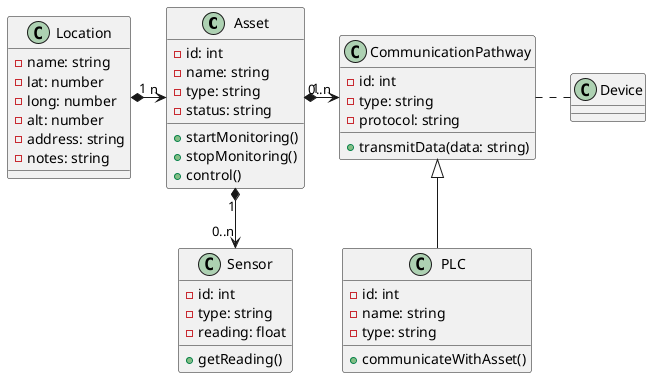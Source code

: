 @startuml

' Define Classes
class Asset {
  - id: int
  - name: string
  - type: string
  - status: string
  + startMonitoring()
  + stopMonitoring()
  + control()
}

class Sensor {
  - id: int
  - type: string
  - reading: float
  + getReading()
}

class CommunicationPathway {
  - id: int
  - type: string
  - protocol: string
  + transmitData(data: string)
}

class PLC {
  - id: int
  - name: string
  - type: string
  + communicateWithAsset()
}

class Location {
- name: string
- lat: number
- long: number
- alt: number
- address: string
- notes: string
}

Asset "1" *--> "0..n" Sensor
Asset "1" *-> "0..n" CommunicationPathway
Location "1" *-> "n" Asset

CommunicationPathway <|-- PLC

class Device {

}

CommunicationPathway . Device


@enduml
